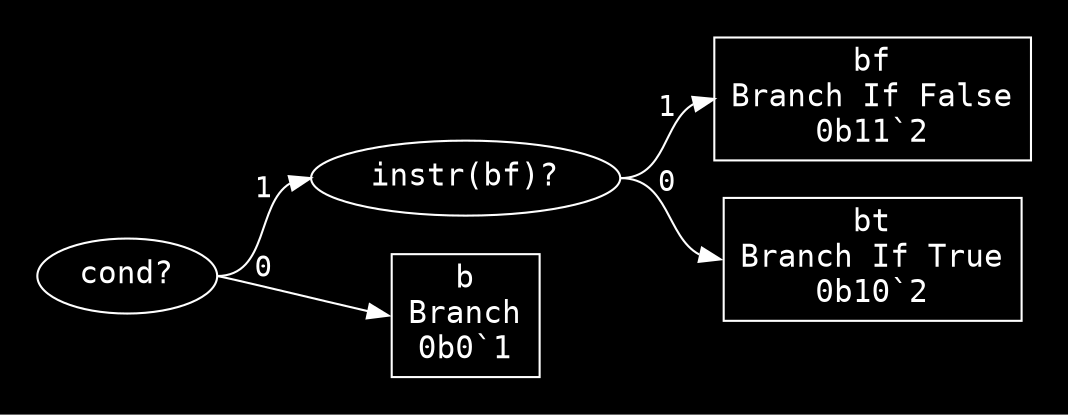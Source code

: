 digraph "Format b" {
  graph [dpi = 100, bgcolor="#111", fontcolor="white", rankdir=LR, pad="0.25"];
  node [fontname = "Courier", fontsize="15pt", color="white", fontcolor="white"];
  edge [fontname = "Courier", color="white", fontcolor="white"];
  "cond_8106848" [label = "cond?", shape = ellipse];
  "cond_8106848":e -> "instr(bf)_3124220":w [label = "1"];
  "cond_8106848":e -> "b_5886451":w [label = "0"];
  "instr(bf)_3124220" [label = "instr(bf)?", shape = ellipse];
  "instr(bf)_3124220":e -> "bf_8755250":w [label = "1"];
  "instr(bf)_3124220":e -> "bt_15089679":w [label = "0"];
  "bf_8755250" [label = "bf\nBranch If False\n0b11`2", shape = rectangle];
  "bt_15089679" [label = "bt\nBranch If True\n0b10`2", shape = rectangle];
  "b_5886451" [label = "b\nBranch\n0b0`1", shape = rectangle];
}
